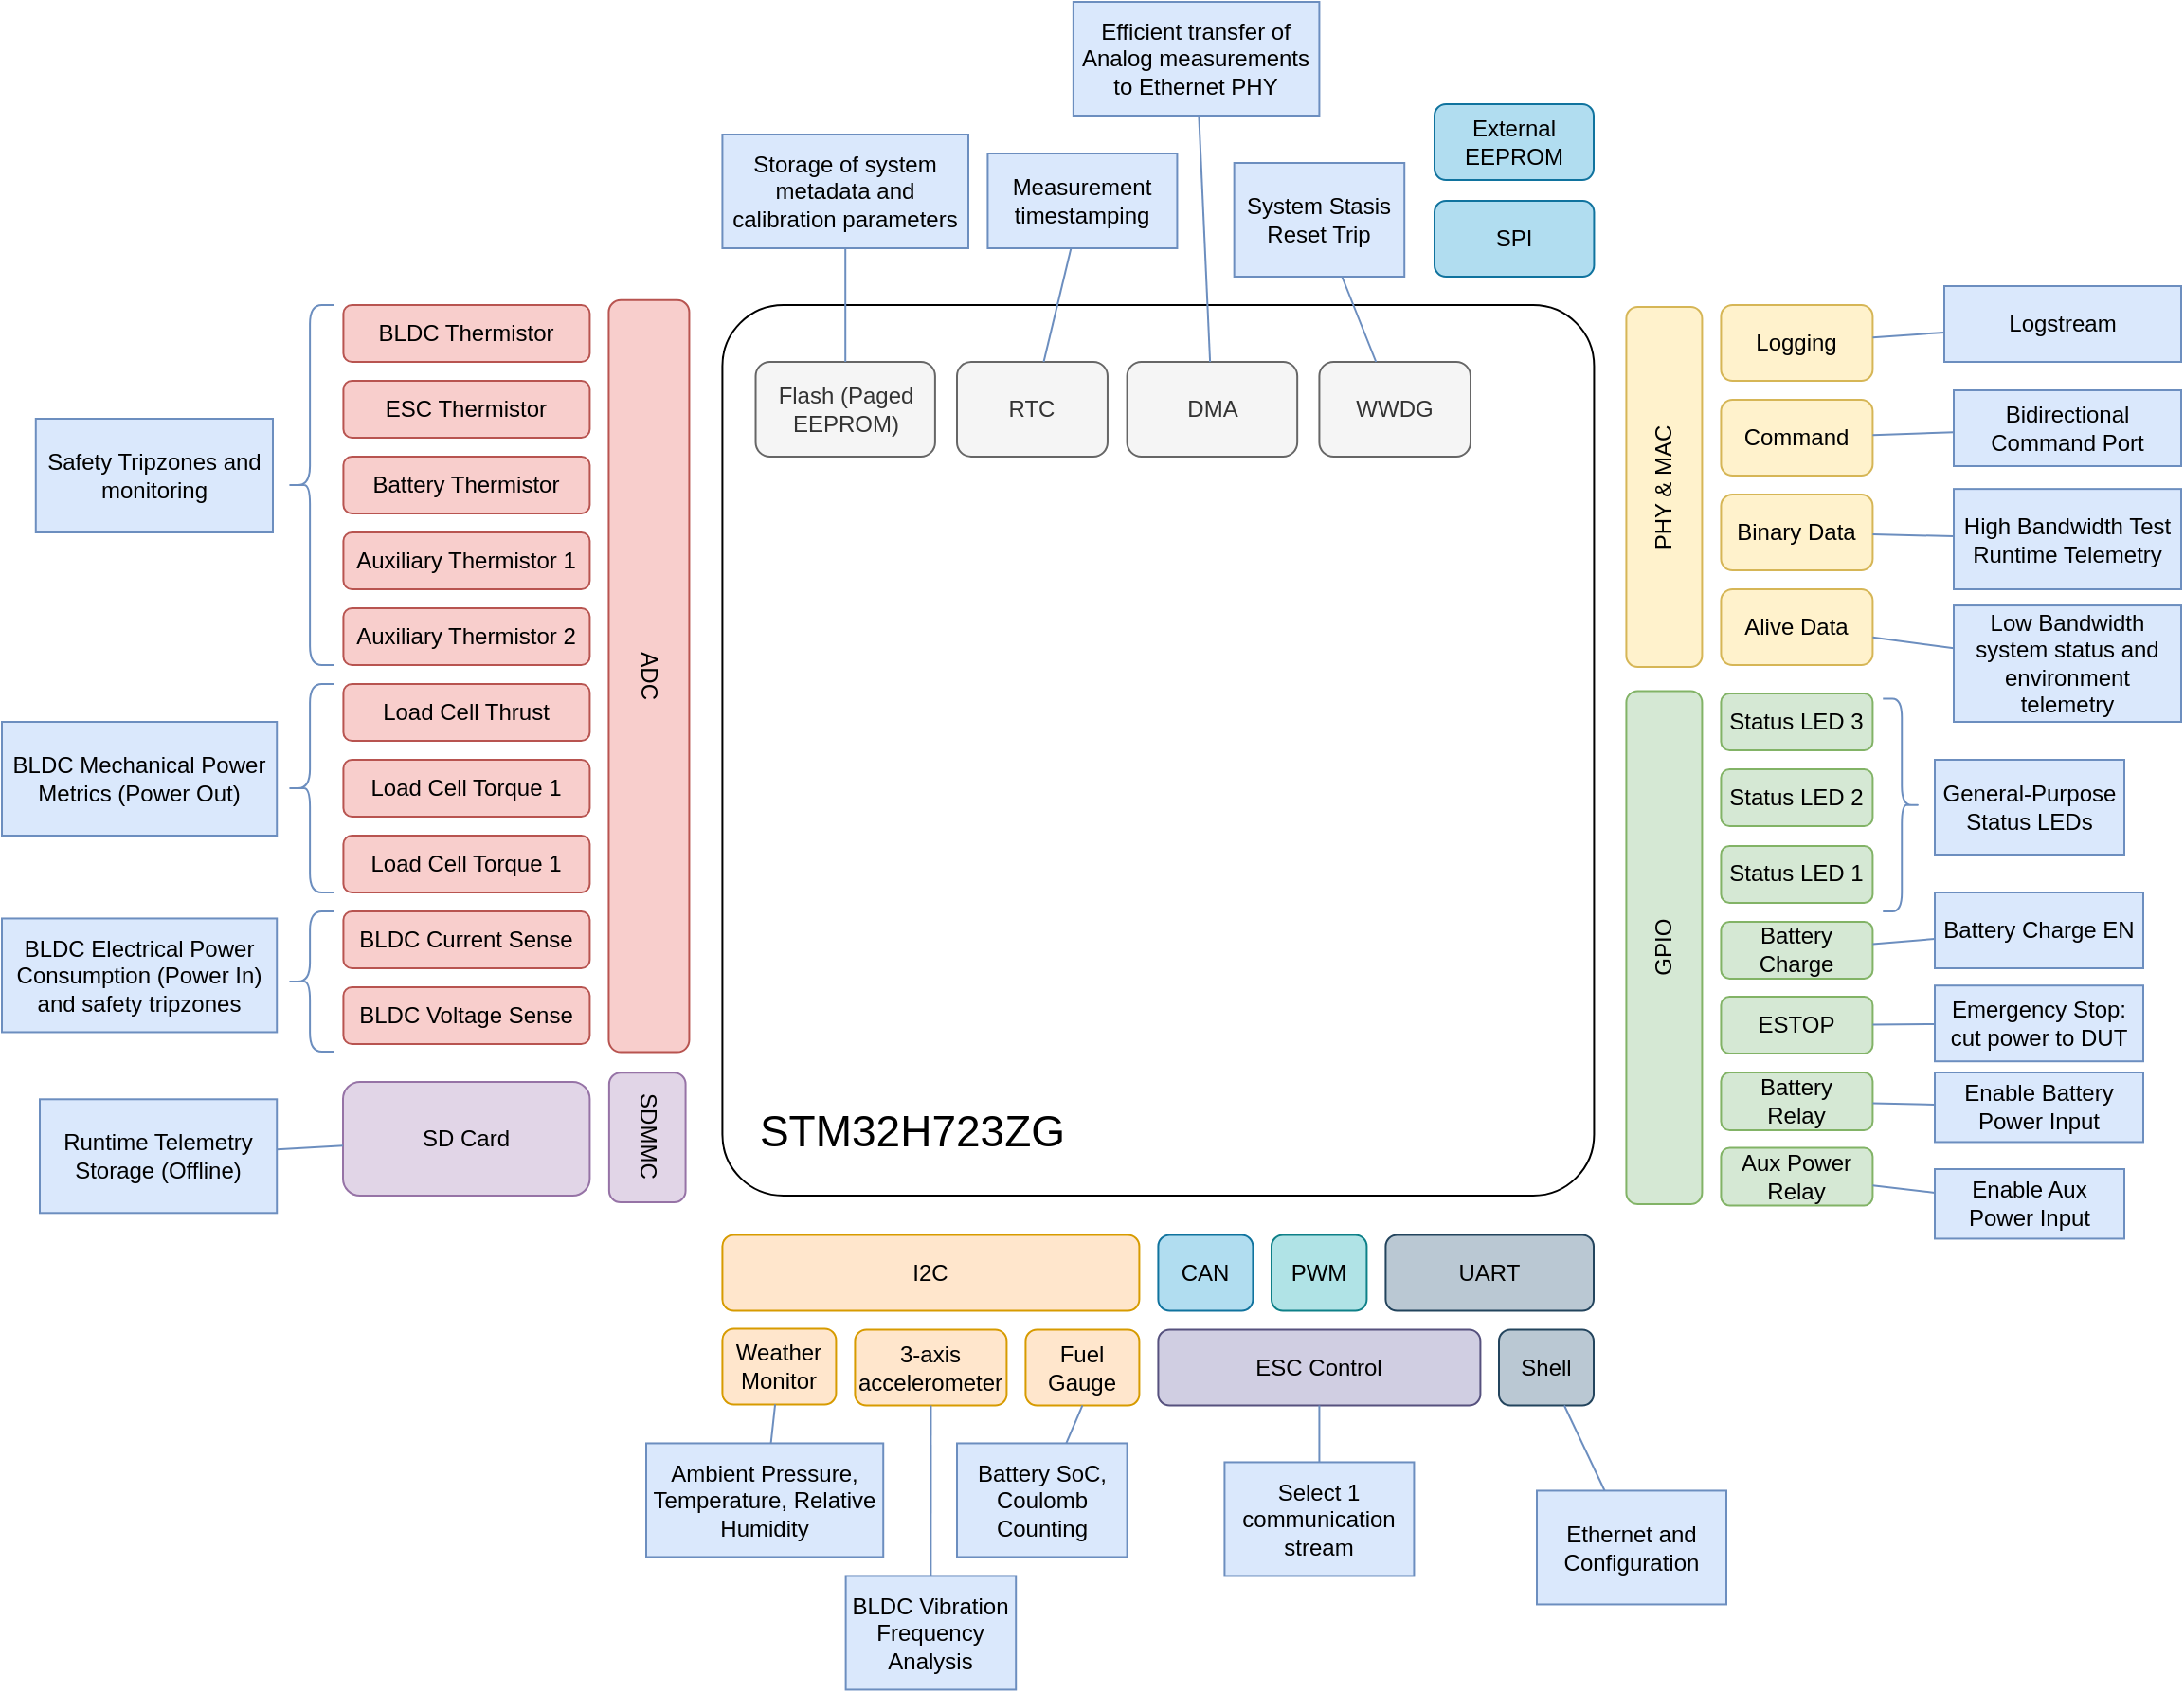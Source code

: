 <mxfile version="23.1.6" type="github">
  <diagram name="ページ1" id="HNU78MusErI2U60JnvWK">
    <mxGraphModel dx="980" dy="791" grid="0" gridSize="10" guides="1" tooltips="1" connect="1" arrows="1" fold="1" page="0" pageScale="1" pageWidth="827" pageHeight="1169" math="0" shadow="0">
      <root>
        <mxCell id="0" />
        <mxCell id="1" parent="0" />
        <mxCell id="qDNlZB1fkXfrT6SnmScM-1" value="" style="rounded=1;whiteSpace=wrap;html=1;arcSize=7;" parent="1" vertex="1">
          <mxGeometry x="610.21" y="300" width="460" height="470" as="geometry" />
        </mxCell>
        <mxCell id="qDNlZB1fkXfrT6SnmScM-2" value="ADC" style="rounded=1;whiteSpace=wrap;html=1;rotation=90;fillColor=#f8cecc;strokeColor=#b85450;" parent="1" vertex="1">
          <mxGeometry x="373" y="474.57" width="396.94" height="42.5" as="geometry" />
        </mxCell>
        <mxCell id="qDNlZB1fkXfrT6SnmScM-5" value="ESC Control" style="rounded=1;whiteSpace=wrap;html=1;fillColor=#d0cee2;strokeColor=#56517e;" parent="1" vertex="1">
          <mxGeometry x="840.21" y="840.73" width="170" height="40" as="geometry" />
        </mxCell>
        <mxCell id="qDNlZB1fkXfrT6SnmScM-6" value="CAN" style="rounded=1;whiteSpace=wrap;html=1;fillColor=#b1ddf0;strokeColor=#10739e;" parent="1" vertex="1">
          <mxGeometry x="840.21" y="790.73" width="50" height="40" as="geometry" />
        </mxCell>
        <mxCell id="qDNlZB1fkXfrT6SnmScM-7" value="PWM" style="rounded=1;whiteSpace=wrap;html=1;fillColor=#b0e3e6;strokeColor=#0e8088;" parent="1" vertex="1">
          <mxGeometry x="900" y="790.73" width="50.21" height="40" as="geometry" />
        </mxCell>
        <mxCell id="qDNlZB1fkXfrT6SnmScM-8" value="UART" style="rounded=1;whiteSpace=wrap;html=1;fillColor=#bac8d3;strokeColor=#23445d;" parent="1" vertex="1">
          <mxGeometry x="960.21" y="790.73" width="109.79" height="40" as="geometry" />
        </mxCell>
        <mxCell id="qDNlZB1fkXfrT6SnmScM-10" value="I2C" style="rounded=1;whiteSpace=wrap;html=1;rotation=0;fillColor=#ffe6cc;strokeColor=#d79b00;" parent="1" vertex="1">
          <mxGeometry x="610.21" y="790.73" width="220" height="40" as="geometry" />
        </mxCell>
        <mxCell id="qDNlZB1fkXfrT6SnmScM-19" value="PHY &amp;amp; MAC" style="rounded=1;whiteSpace=wrap;html=1;rotation=-90;fillColor=#fff2cc;strokeColor=#d6b656;" parent="1" vertex="1">
          <mxGeometry x="1012.21" y="376" width="190" height="40" as="geometry" />
        </mxCell>
        <mxCell id="qDNlZB1fkXfrT6SnmScM-13" value="ESC Thermistor" style="rounded=1;whiteSpace=wrap;html=1;fillColor=#f8cecc;strokeColor=#b85450;" parent="1" vertex="1">
          <mxGeometry x="410.21" y="340" width="130" height="30" as="geometry" />
        </mxCell>
        <mxCell id="qDNlZB1fkXfrT6SnmScM-15" value="BLDC Thermistor" style="rounded=1;whiteSpace=wrap;html=1;fillColor=#f8cecc;strokeColor=#b85450;" parent="1" vertex="1">
          <mxGeometry x="410.21" y="300" width="130" height="30" as="geometry" />
        </mxCell>
        <mxCell id="qDNlZB1fkXfrT6SnmScM-23" value="Battery Thermistor" style="rounded=1;whiteSpace=wrap;html=1;fillColor=#f8cecc;strokeColor=#b85450;" parent="1" vertex="1">
          <mxGeometry x="410.21" y="380" width="130" height="30" as="geometry" />
        </mxCell>
        <mxCell id="qDNlZB1fkXfrT6SnmScM-24" value="Weather Monitor" style="rounded=1;whiteSpace=wrap;html=1;fillColor=#ffe6cc;strokeColor=#d79b00;" parent="1" vertex="1">
          <mxGeometry x="610.21" y="840.23" width="60" height="40" as="geometry" />
        </mxCell>
        <mxCell id="qDNlZB1fkXfrT6SnmScM-25" value="Fuel Gauge" style="rounded=1;whiteSpace=wrap;html=1;fillColor=#ffe6cc;strokeColor=#d79b00;" parent="1" vertex="1">
          <mxGeometry x="770.21" y="840.73" width="60" height="40" as="geometry" />
        </mxCell>
        <mxCell id="qDNlZB1fkXfrT6SnmScM-26" value="Auxiliary Thermistor 1" style="rounded=1;whiteSpace=wrap;html=1;fillColor=#f8cecc;strokeColor=#b85450;" parent="1" vertex="1">
          <mxGeometry x="410.21" y="420" width="130" height="30" as="geometry" />
        </mxCell>
        <mxCell id="qDNlZB1fkXfrT6SnmScM-27" value="Auxiliary Thermistor 2" style="rounded=1;whiteSpace=wrap;html=1;fillColor=#f8cecc;strokeColor=#b85450;" parent="1" vertex="1">
          <mxGeometry x="410.21" y="460" width="130" height="30" as="geometry" />
        </mxCell>
        <mxCell id="qDNlZB1fkXfrT6SnmScM-28" value="Load Cell Thrust" style="rounded=1;whiteSpace=wrap;html=1;fillColor=#f8cecc;strokeColor=#b85450;" parent="1" vertex="1">
          <mxGeometry x="410.21" y="500" width="130" height="30" as="geometry" />
        </mxCell>
        <mxCell id="qDNlZB1fkXfrT6SnmScM-29" value="Load Cell Torque 1" style="rounded=1;whiteSpace=wrap;html=1;fillColor=#f8cecc;strokeColor=#b85450;" parent="1" vertex="1">
          <mxGeometry x="410.21" y="540" width="130" height="30" as="geometry" />
        </mxCell>
        <mxCell id="qDNlZB1fkXfrT6SnmScM-30" value="Load Cell Torque 1" style="rounded=1;whiteSpace=wrap;html=1;fillColor=#f8cecc;strokeColor=#b85450;" parent="1" vertex="1">
          <mxGeometry x="410.21" y="580" width="130" height="30" as="geometry" />
        </mxCell>
        <mxCell id="qDNlZB1fkXfrT6SnmScM-31" value="3-axis accelerometer" style="rounded=1;whiteSpace=wrap;html=1;fillColor=#ffe6cc;strokeColor=#d79b00;" parent="1" vertex="1">
          <mxGeometry x="680.21" y="840.73" width="80" height="40" as="geometry" />
        </mxCell>
        <mxCell id="qDNlZB1fkXfrT6SnmScM-33" value="Select 1 communication stream" style="rounded=0;whiteSpace=wrap;html=1;fillColor=#dae8fc;strokeColor=#6c8ebf;" parent="1" vertex="1">
          <mxGeometry x="875.21" y="910.73" width="100" height="60" as="geometry" />
        </mxCell>
        <mxCell id="qDNlZB1fkXfrT6SnmScM-34" value="" style="endArrow=none;html=1;rounded=0;fillColor=#dae8fc;strokeColor=#6c8ebf;" parent="1" source="qDNlZB1fkXfrT6SnmScM-5" target="qDNlZB1fkXfrT6SnmScM-33" edge="1">
          <mxGeometry width="50" height="50" relative="1" as="geometry">
            <mxPoint x="1070.21" y="765.73" as="sourcePoint" />
            <mxPoint x="1120.21" y="715.73" as="targetPoint" />
          </mxGeometry>
        </mxCell>
        <mxCell id="qDNlZB1fkXfrT6SnmScM-35" value="GPIO" style="rounded=1;whiteSpace=wrap;html=1;rotation=-90;fillColor=#d5e8d4;strokeColor=#82b366;" parent="1" vertex="1">
          <mxGeometry x="971.8" y="619.11" width="270.82" height="40" as="geometry" />
        </mxCell>
        <mxCell id="qDNlZB1fkXfrT6SnmScM-36" value="Battery Charge" style="rounded=1;whiteSpace=wrap;html=1;fillColor=#d5e8d4;strokeColor=#82b366;" parent="1" vertex="1">
          <mxGeometry x="1137.21" y="625.47" width="80" height="30" as="geometry" />
        </mxCell>
        <mxCell id="qDNlZB1fkXfrT6SnmScM-37" value="Status LED 1" style="rounded=1;whiteSpace=wrap;html=1;fillColor=#d5e8d4;strokeColor=#82b366;" parent="1" vertex="1">
          <mxGeometry x="1137.21" y="585.47" width="80" height="30" as="geometry" />
        </mxCell>
        <mxCell id="qDNlZB1fkXfrT6SnmScM-38" value="Status LED 2" style="rounded=1;whiteSpace=wrap;html=1;fillColor=#d5e8d4;strokeColor=#82b366;" parent="1" vertex="1">
          <mxGeometry x="1137.21" y="545" width="80" height="30" as="geometry" />
        </mxCell>
        <mxCell id="qDNlZB1fkXfrT6SnmScM-39" value="Status LED 3" style="rounded=1;whiteSpace=wrap;html=1;fillColor=#d5e8d4;strokeColor=#82b366;" parent="1" vertex="1">
          <mxGeometry x="1137.21" y="505" width="80" height="30" as="geometry" />
        </mxCell>
        <mxCell id="qDNlZB1fkXfrT6SnmScM-41" value="BLDC Current Sense" style="rounded=1;whiteSpace=wrap;html=1;fillColor=#f8cecc;strokeColor=#b85450;" parent="1" vertex="1">
          <mxGeometry x="410.21" y="620" width="130" height="30" as="geometry" />
        </mxCell>
        <mxCell id="qDNlZB1fkXfrT6SnmScM-42" value="BLDC Voltage Sense" style="rounded=1;whiteSpace=wrap;html=1;fillColor=#f8cecc;strokeColor=#b85450;" parent="1" vertex="1">
          <mxGeometry x="410.21" y="660" width="130" height="30" as="geometry" />
        </mxCell>
        <mxCell id="qDNlZB1fkXfrT6SnmScM-43" value="ESTOP" style="rounded=1;whiteSpace=wrap;html=1;fillColor=#d5e8d4;strokeColor=#82b366;" parent="1" vertex="1">
          <mxGeometry x="1137.21" y="665" width="80" height="30" as="geometry" />
        </mxCell>
        <mxCell id="qDNlZB1fkXfrT6SnmScM-44" value="Logging" style="rounded=1;whiteSpace=wrap;html=1;fillColor=#fff2cc;strokeColor=#d6b656;" parent="1" vertex="1">
          <mxGeometry x="1137.21" y="300" width="80" height="40" as="geometry" />
        </mxCell>
        <mxCell id="qDNlZB1fkXfrT6SnmScM-45" value="Command" style="rounded=1;whiteSpace=wrap;html=1;fillColor=#fff2cc;strokeColor=#d6b656;" parent="1" vertex="1">
          <mxGeometry x="1137.21" y="350" width="80" height="40" as="geometry" />
        </mxCell>
        <mxCell id="qDNlZB1fkXfrT6SnmScM-46" value="Binary Data" style="rounded=1;whiteSpace=wrap;html=1;fillColor=#fff2cc;strokeColor=#d6b656;" parent="1" vertex="1">
          <mxGeometry x="1137.21" y="400" width="80" height="40" as="geometry" />
        </mxCell>
        <mxCell id="qDNlZB1fkXfrT6SnmScM-47" value="Alive Data" style="rounded=1;whiteSpace=wrap;html=1;fillColor=#fff2cc;strokeColor=#d6b656;" parent="1" vertex="1">
          <mxGeometry x="1137.21" y="450" width="80" height="40" as="geometry" />
        </mxCell>
        <mxCell id="qDNlZB1fkXfrT6SnmScM-48" value="SDMMC" style="rounded=1;whiteSpace=wrap;html=1;rotation=90;fillColor=#e1d5e7;strokeColor=#9673a6;" parent="1" vertex="1">
          <mxGeometry x="536.4" y="719.15" width="68.43" height="40.34" as="geometry" />
        </mxCell>
        <mxCell id="qDNlZB1fkXfrT6SnmScM-49" value="SD Card" style="rounded=1;whiteSpace=wrap;html=1;rotation=0;fillColor=#e1d5e7;strokeColor=#9673a6;" parent="1" vertex="1">
          <mxGeometry x="410" y="710" width="130.21" height="60" as="geometry" />
        </mxCell>
        <mxCell id="qDNlZB1fkXfrT6SnmScM-50" value="Battery&lt;br&gt;Relay" style="rounded=1;whiteSpace=wrap;html=1;fillColor=#d5e8d4;strokeColor=#82b366;" parent="1" vertex="1">
          <mxGeometry x="1137.21" y="705" width="80" height="30.51" as="geometry" />
        </mxCell>
        <mxCell id="qDNlZB1fkXfrT6SnmScM-51" value="SPI" style="rounded=1;whiteSpace=wrap;html=1;rotation=0;fillColor=#b1ddf0;strokeColor=#10739e;" parent="1" vertex="1">
          <mxGeometry x="986" y="245" width="84.21" height="40" as="geometry" />
        </mxCell>
        <mxCell id="qDNlZB1fkXfrT6SnmScM-55" value="Shell" style="rounded=1;whiteSpace=wrap;html=1;fillColor=#bac8d3;strokeColor=#23445d;" parent="1" vertex="1">
          <mxGeometry x="1020" y="840.73" width="50" height="40" as="geometry" />
        </mxCell>
        <mxCell id="qDNlZB1fkXfrT6SnmScM-56" value="Ethernet and Configuration" style="rounded=0;whiteSpace=wrap;html=1;fillColor=#dae8fc;strokeColor=#6c8ebf;" parent="1" vertex="1">
          <mxGeometry x="1040" y="925.73" width="100" height="60" as="geometry" />
        </mxCell>
        <mxCell id="qDNlZB1fkXfrT6SnmScM-57" value="" style="endArrow=none;html=1;rounded=0;fillColor=#dae8fc;strokeColor=#6c8ebf;" parent="1" source="qDNlZB1fkXfrT6SnmScM-55" target="qDNlZB1fkXfrT6SnmScM-56" edge="1">
          <mxGeometry width="50" height="50" relative="1" as="geometry">
            <mxPoint x="1089.79" y="895.73" as="sourcePoint" />
            <mxPoint x="1285" y="730.73" as="targetPoint" />
          </mxGeometry>
        </mxCell>
        <mxCell id="qDNlZB1fkXfrT6SnmScM-58" value="Battery SoC, Coulomb Counting" style="rounded=0;whiteSpace=wrap;html=1;fillColor=#dae8fc;strokeColor=#6c8ebf;" parent="1" vertex="1">
          <mxGeometry x="734" y="900.73" width="89.79" height="60" as="geometry" />
        </mxCell>
        <mxCell id="qDNlZB1fkXfrT6SnmScM-59" value="" style="endArrow=none;html=1;rounded=0;fillColor=#dae8fc;strokeColor=#6c8ebf;exitX=0.5;exitY=1;exitDx=0;exitDy=0;" parent="1" source="qDNlZB1fkXfrT6SnmScM-25" target="qDNlZB1fkXfrT6SnmScM-58" edge="1">
          <mxGeometry width="50" height="50" relative="1" as="geometry">
            <mxPoint x="770" y="895.73" as="sourcePoint" />
            <mxPoint x="965" y="730.73" as="targetPoint" />
          </mxGeometry>
        </mxCell>
        <mxCell id="qDNlZB1fkXfrT6SnmScM-60" value="BLDC Vibration Frequency Analysis" style="rounded=0;whiteSpace=wrap;html=1;fillColor=#dae8fc;strokeColor=#6c8ebf;" parent="1" vertex="1">
          <mxGeometry x="675.31" y="970.73" width="89.79" height="60" as="geometry" />
        </mxCell>
        <mxCell id="qDNlZB1fkXfrT6SnmScM-61" value="" style="endArrow=none;html=1;rounded=0;fillColor=#dae8fc;strokeColor=#6c8ebf;" parent="1" source="qDNlZB1fkXfrT6SnmScM-31" target="qDNlZB1fkXfrT6SnmScM-60" edge="1">
          <mxGeometry width="50" height="50" relative="1" as="geometry">
            <mxPoint x="679.79" y="910.73" as="sourcePoint" />
            <mxPoint x="844.79" y="760.73" as="targetPoint" />
          </mxGeometry>
        </mxCell>
        <mxCell id="qDNlZB1fkXfrT6SnmScM-62" value="Ambient Pressure, Temperature, Relative Humidity" style="rounded=0;whiteSpace=wrap;html=1;fillColor=#dae8fc;strokeColor=#6c8ebf;" parent="1" vertex="1">
          <mxGeometry x="570" y="900.73" width="125.11" height="60" as="geometry" />
        </mxCell>
        <mxCell id="qDNlZB1fkXfrT6SnmScM-63" value="" style="endArrow=none;html=1;rounded=0;fillColor=#dae8fc;strokeColor=#6c8ebf;" parent="1" source="qDNlZB1fkXfrT6SnmScM-24" target="qDNlZB1fkXfrT6SnmScM-62" edge="1">
          <mxGeometry width="50" height="50" relative="1" as="geometry">
            <mxPoint x="810" y="890.73" as="sourcePoint" />
            <mxPoint x="802" y="910.73" as="targetPoint" />
          </mxGeometry>
        </mxCell>
        <mxCell id="qDNlZB1fkXfrT6SnmScM-64" value="Runtime Telemetry Storage (Offline)" style="rounded=0;whiteSpace=wrap;html=1;fillColor=#dae8fc;strokeColor=#6c8ebf;" parent="1" vertex="1">
          <mxGeometry x="250" y="719.15" width="125.11" height="60" as="geometry" />
        </mxCell>
        <mxCell id="qDNlZB1fkXfrT6SnmScM-65" value="" style="endArrow=none;html=1;rounded=0;fillColor=#dae8fc;strokeColor=#6c8ebf;" parent="1" source="qDNlZB1fkXfrT6SnmScM-49" target="qDNlZB1fkXfrT6SnmScM-64" edge="1">
          <mxGeometry width="50" height="50" relative="1" as="geometry">
            <mxPoint x="720" y="890" as="sourcePoint" />
            <mxPoint x="720" y="980" as="targetPoint" />
          </mxGeometry>
        </mxCell>
        <mxCell id="qDNlZB1fkXfrT6SnmScM-66" value="BLDC Electrical Power Consumption (Power In) and safety tripzones" style="rounded=0;whiteSpace=wrap;html=1;fillColor=#dae8fc;strokeColor=#6c8ebf;" parent="1" vertex="1">
          <mxGeometry x="230" y="623.73" width="145.11" height="60" as="geometry" />
        </mxCell>
        <mxCell id="qDNlZB1fkXfrT6SnmScM-67" value="BLDC Mechanical Power Metrics (Power Out)" style="rounded=0;whiteSpace=wrap;html=1;fillColor=#dae8fc;strokeColor=#6c8ebf;" parent="1" vertex="1">
          <mxGeometry x="230" y="520" width="145.11" height="60" as="geometry" />
        </mxCell>
        <mxCell id="qDNlZB1fkXfrT6SnmScM-68" value="" style="shape=curlyBracket;whiteSpace=wrap;html=1;rounded=1;labelPosition=left;verticalLabelPosition=middle;align=right;verticalAlign=middle;fillColor=#dae8fc;strokeColor=#6c8ebf;" parent="1" vertex="1">
          <mxGeometry x="380" y="620" width="25.11" height="74" as="geometry" />
        </mxCell>
        <mxCell id="qDNlZB1fkXfrT6SnmScM-69" value="" style="shape=curlyBracket;whiteSpace=wrap;html=1;rounded=1;labelPosition=left;verticalLabelPosition=middle;align=right;verticalAlign=middle;fillColor=#dae8fc;strokeColor=#6c8ebf;" parent="1" vertex="1">
          <mxGeometry x="380" y="500" width="25.11" height="110" as="geometry" />
        </mxCell>
        <mxCell id="qDNlZB1fkXfrT6SnmScM-70" value="Safety Tripzones and monitoring" style="rounded=0;whiteSpace=wrap;html=1;fillColor=#dae8fc;strokeColor=#6c8ebf;" parent="1" vertex="1">
          <mxGeometry x="247.89" y="360" width="125.11" height="60" as="geometry" />
        </mxCell>
        <mxCell id="qDNlZB1fkXfrT6SnmScM-71" value="" style="shape=curlyBracket;whiteSpace=wrap;html=1;rounded=1;labelPosition=left;verticalLabelPosition=middle;align=right;verticalAlign=middle;fillColor=#dae8fc;strokeColor=#6c8ebf;" parent="1" vertex="1">
          <mxGeometry x="380" y="300" width="25.11" height="190" as="geometry" />
        </mxCell>
        <mxCell id="qDNlZB1fkXfrT6SnmScM-73" value="Logstream" style="rounded=0;whiteSpace=wrap;html=1;fillColor=#dae8fc;strokeColor=#6c8ebf;" parent="1" vertex="1">
          <mxGeometry x="1255" y="290" width="125" height="40" as="geometry" />
        </mxCell>
        <mxCell id="qDNlZB1fkXfrT6SnmScM-75" value="" style="endArrow=none;html=1;rounded=0;fillColor=#dae8fc;strokeColor=#6c8ebf;" parent="1" source="qDNlZB1fkXfrT6SnmScM-44" target="qDNlZB1fkXfrT6SnmScM-73" edge="1">
          <mxGeometry width="50" height="50" relative="1" as="geometry">
            <mxPoint x="1055" y="225" as="sourcePoint" />
            <mxPoint x="1062" y="200" as="targetPoint" />
          </mxGeometry>
        </mxCell>
        <mxCell id="qDNlZB1fkXfrT6SnmScM-76" value="Bidirectional Command Port" style="rounded=0;whiteSpace=wrap;html=1;fillColor=#dae8fc;strokeColor=#6c8ebf;" parent="1" vertex="1">
          <mxGeometry x="1260" y="345" width="120" height="40" as="geometry" />
        </mxCell>
        <mxCell id="qDNlZB1fkXfrT6SnmScM-77" value="" style="endArrow=none;html=1;rounded=0;fillColor=#dae8fc;strokeColor=#6c8ebf;" parent="1" source="qDNlZB1fkXfrT6SnmScM-45" target="qDNlZB1fkXfrT6SnmScM-76" edge="1">
          <mxGeometry width="50" height="50" relative="1" as="geometry">
            <mxPoint x="1227" y="327" as="sourcePoint" />
            <mxPoint x="1280" y="324" as="targetPoint" />
          </mxGeometry>
        </mxCell>
        <mxCell id="qDNlZB1fkXfrT6SnmScM-78" value="High Bandwidth Test Runtime Telemetry" style="rounded=0;whiteSpace=wrap;html=1;fillColor=#dae8fc;strokeColor=#6c8ebf;" parent="1" vertex="1">
          <mxGeometry x="1260" y="397.07" width="120" height="52.93" as="geometry" />
        </mxCell>
        <mxCell id="qDNlZB1fkXfrT6SnmScM-79" value="" style="endArrow=none;html=1;rounded=0;fillColor=#dae8fc;strokeColor=#6c8ebf;" parent="1" source="qDNlZB1fkXfrT6SnmScM-46" target="qDNlZB1fkXfrT6SnmScM-78" edge="1">
          <mxGeometry width="50" height="50" relative="1" as="geometry">
            <mxPoint x="1227" y="383" as="sourcePoint" />
            <mxPoint x="1280" y="386" as="targetPoint" />
          </mxGeometry>
        </mxCell>
        <mxCell id="qDNlZB1fkXfrT6SnmScM-80" value="Low Bandwidth system status and environment telemetry" style="rounded=0;whiteSpace=wrap;html=1;fillColor=#dae8fc;strokeColor=#6c8ebf;" parent="1" vertex="1">
          <mxGeometry x="1260" y="458.53" width="120" height="61.47" as="geometry" />
        </mxCell>
        <mxCell id="qDNlZB1fkXfrT6SnmScM-81" value="" style="endArrow=none;html=1;rounded=0;fillColor=#dae8fc;strokeColor=#6c8ebf;" parent="1" source="qDNlZB1fkXfrT6SnmScM-47" target="qDNlZB1fkXfrT6SnmScM-80" edge="1">
          <mxGeometry width="50" height="50" relative="1" as="geometry">
            <mxPoint x="1227" y="431" as="sourcePoint" />
            <mxPoint x="1290" y="432" as="targetPoint" />
          </mxGeometry>
        </mxCell>
        <mxCell id="qDNlZB1fkXfrT6SnmScM-82" value="Enable Battery Power Input" style="rounded=0;whiteSpace=wrap;html=1;fillColor=#dae8fc;strokeColor=#6c8ebf;" parent="1" vertex="1">
          <mxGeometry x="1250" y="705" width="110" height="36.73" as="geometry" />
        </mxCell>
        <mxCell id="qDNlZB1fkXfrT6SnmScM-83" value="" style="endArrow=none;html=1;rounded=0;fillColor=#dae8fc;strokeColor=#6c8ebf;" parent="1" source="qDNlZB1fkXfrT6SnmScM-50" target="qDNlZB1fkXfrT6SnmScM-82" edge="1">
          <mxGeometry width="50" height="50" relative="1" as="geometry">
            <mxPoint x="1227" y="514" as="sourcePoint" />
            <mxPoint x="1270" y="518" as="targetPoint" />
          </mxGeometry>
        </mxCell>
        <mxCell id="qDNlZB1fkXfrT6SnmScM-84" value="Aux Power Relay" style="rounded=1;whiteSpace=wrap;html=1;fillColor=#d5e8d4;strokeColor=#82b366;" parent="1" vertex="1">
          <mxGeometry x="1137.21" y="744.74" width="80" height="30.51" as="geometry" />
        </mxCell>
        <mxCell id="qDNlZB1fkXfrT6SnmScM-85" value="Enable Aux Power Input" style="rounded=0;whiteSpace=wrap;html=1;fillColor=#dae8fc;strokeColor=#6c8ebf;" parent="1" vertex="1">
          <mxGeometry x="1250" y="756" width="100" height="36.73" as="geometry" />
        </mxCell>
        <mxCell id="qDNlZB1fkXfrT6SnmScM-86" value="" style="endArrow=none;html=1;rounded=0;fillColor=#dae8fc;strokeColor=#6c8ebf;" parent="1" source="qDNlZB1fkXfrT6SnmScM-84" target="qDNlZB1fkXfrT6SnmScM-85" edge="1">
          <mxGeometry width="50" height="50" relative="1" as="geometry">
            <mxPoint x="1227" y="730" as="sourcePoint" />
            <mxPoint x="1280" y="730" as="targetPoint" />
          </mxGeometry>
        </mxCell>
        <mxCell id="qDNlZB1fkXfrT6SnmScM-87" value="Emergency Stop: cut power to DUT" style="rounded=0;whiteSpace=wrap;html=1;fillColor=#dae8fc;strokeColor=#6c8ebf;" parent="1" vertex="1">
          <mxGeometry x="1250" y="659.11" width="110" height="40" as="geometry" />
        </mxCell>
        <mxCell id="qDNlZB1fkXfrT6SnmScM-88" value="" style="endArrow=none;html=1;rounded=0;fillColor=#dae8fc;strokeColor=#6c8ebf;" parent="1" source="qDNlZB1fkXfrT6SnmScM-43" target="qDNlZB1fkXfrT6SnmScM-87" edge="1">
          <mxGeometry width="50" height="50" relative="1" as="geometry">
            <mxPoint x="1227" y="730" as="sourcePoint" />
            <mxPoint x="1280" y="730" as="targetPoint" />
          </mxGeometry>
        </mxCell>
        <mxCell id="qDNlZB1fkXfrT6SnmScM-89" value="Battery Charge EN" style="rounded=0;whiteSpace=wrap;html=1;fillColor=#dae8fc;strokeColor=#6c8ebf;" parent="1" vertex="1">
          <mxGeometry x="1250" y="610" width="110" height="40" as="geometry" />
        </mxCell>
        <mxCell id="qDNlZB1fkXfrT6SnmScM-90" value="" style="endArrow=none;html=1;rounded=0;fillColor=#dae8fc;strokeColor=#6c8ebf;" parent="1" source="qDNlZB1fkXfrT6SnmScM-36" target="qDNlZB1fkXfrT6SnmScM-89" edge="1">
          <mxGeometry width="50" height="50" relative="1" as="geometry">
            <mxPoint x="1260" y="619.53" as="sourcePoint" />
            <mxPoint x="1323" y="669.53" as="targetPoint" />
          </mxGeometry>
        </mxCell>
        <mxCell id="qDNlZB1fkXfrT6SnmScM-91" value="" style="shape=curlyBracket;whiteSpace=wrap;html=1;rounded=1;flipH=1;labelPosition=right;verticalLabelPosition=middle;align=left;verticalAlign=middle;fillColor=#dae8fc;strokeColor=#6c8ebf;" parent="1" vertex="1">
          <mxGeometry x="1222.62" y="507.72" width="20" height="112.28" as="geometry" />
        </mxCell>
        <mxCell id="qDNlZB1fkXfrT6SnmScM-93" value="General-Purpose Status LEDs" style="rounded=0;whiteSpace=wrap;html=1;fillColor=#dae8fc;strokeColor=#6c8ebf;" parent="1" vertex="1">
          <mxGeometry x="1250" y="540" width="100" height="50" as="geometry" />
        </mxCell>
        <mxCell id="qDNlZB1fkXfrT6SnmScM-95" value="WWDG" style="rounded=1;whiteSpace=wrap;html=1;fillColor=#f5f5f5;strokeColor=#666666;fontColor=#333333;" parent="1" vertex="1">
          <mxGeometry x="925.21" y="330" width="79.79" height="50" as="geometry" />
        </mxCell>
        <mxCell id="qDNlZB1fkXfrT6SnmScM-96" value="DMA" style="rounded=1;whiteSpace=wrap;html=1;fillColor=#f5f5f5;strokeColor=#666666;fontColor=#333333;" parent="1" vertex="1">
          <mxGeometry x="823.79" y="330" width="89.79" height="50" as="geometry" />
        </mxCell>
        <mxCell id="qDNlZB1fkXfrT6SnmScM-97" value="Flash (Paged EEPROM)" style="rounded=1;whiteSpace=wrap;html=1;fillColor=#f5f5f5;strokeColor=#666666;fontColor=#333333;" parent="1" vertex="1">
          <mxGeometry x="627.76" y="330" width="94.69" height="50" as="geometry" />
        </mxCell>
        <mxCell id="qDNlZB1fkXfrT6SnmScM-100" value="STM32H723ZG" style="text;html=1;align=center;verticalAlign=middle;resizable=0;points=[];autosize=1;strokeColor=none;fillColor=none;fontSize=23;" parent="1" vertex="1">
          <mxGeometry x="620" y="716" width="180" height="40" as="geometry" />
        </mxCell>
        <mxCell id="qDNlZB1fkXfrT6SnmScM-101" value="Storage of system metadata and calibration parameters" style="rounded=0;whiteSpace=wrap;html=1;fillColor=#dae8fc;strokeColor=#6c8ebf;" parent="1" vertex="1">
          <mxGeometry x="610.21" y="210" width="129.79" height="60" as="geometry" />
        </mxCell>
        <mxCell id="qDNlZB1fkXfrT6SnmScM-102" value="" style="endArrow=none;html=1;rounded=0;fillColor=#dae8fc;strokeColor=#6c8ebf;" parent="1" source="qDNlZB1fkXfrT6SnmScM-101" target="qDNlZB1fkXfrT6SnmScM-97" edge="1">
          <mxGeometry width="50" height="50" relative="1" as="geometry">
            <mxPoint x="420" y="754" as="sourcePoint" />
            <mxPoint x="385" y="756" as="targetPoint" />
          </mxGeometry>
        </mxCell>
        <mxCell id="qDNlZB1fkXfrT6SnmScM-103" value="Efficient transfer of Analog measurements to Ethernet PHY" style="rounded=0;whiteSpace=wrap;html=1;fillColor=#dae8fc;strokeColor=#6c8ebf;" parent="1" vertex="1">
          <mxGeometry x="795.42" y="140" width="129.79" height="60" as="geometry" />
        </mxCell>
        <mxCell id="qDNlZB1fkXfrT6SnmScM-104" value="" style="endArrow=none;html=1;rounded=0;fillColor=#dae8fc;strokeColor=#6c8ebf;" parent="1" source="qDNlZB1fkXfrT6SnmScM-103" target="qDNlZB1fkXfrT6SnmScM-96" edge="1">
          <mxGeometry width="50" height="50" relative="1" as="geometry">
            <mxPoint x="585.1" y="724" as="sourcePoint" />
            <mxPoint x="877.1" y="300" as="targetPoint" />
          </mxGeometry>
        </mxCell>
        <mxCell id="qDNlZB1fkXfrT6SnmScM-105" value="System Stasis Reset Trip" style="rounded=0;whiteSpace=wrap;html=1;fillColor=#dae8fc;strokeColor=#6c8ebf;" parent="1" vertex="1">
          <mxGeometry x="880.32" y="225" width="89.79" height="60" as="geometry" />
        </mxCell>
        <mxCell id="qDNlZB1fkXfrT6SnmScM-107" value="" style="endArrow=none;html=1;rounded=0;fillColor=#dae8fc;strokeColor=#6c8ebf;" parent="1" source="qDNlZB1fkXfrT6SnmScM-105" target="qDNlZB1fkXfrT6SnmScM-95" edge="1">
          <mxGeometry width="50" height="50" relative="1" as="geometry">
            <mxPoint x="846" y="280" as="sourcePoint" />
            <mxPoint x="866" y="340" as="targetPoint" />
          </mxGeometry>
        </mxCell>
        <mxCell id="qDNlZB1fkXfrT6SnmScM-108" value="RTC" style="rounded=1;whiteSpace=wrap;html=1;fillColor=#f5f5f5;strokeColor=#666666;fontColor=#333333;" parent="1" vertex="1">
          <mxGeometry x="734" y="330" width="79.48" height="50" as="geometry" />
        </mxCell>
        <mxCell id="qDNlZB1fkXfrT6SnmScM-109" value="Measurement timestamping" style="rounded=0;whiteSpace=wrap;html=1;fillColor=#dae8fc;strokeColor=#6c8ebf;" parent="1" vertex="1">
          <mxGeometry x="750.21" y="220" width="100" height="50" as="geometry" />
        </mxCell>
        <mxCell id="qDNlZB1fkXfrT6SnmScM-110" value="" style="endArrow=none;html=1;rounded=0;fillColor=#dae8fc;strokeColor=#6c8ebf;" parent="1" source="qDNlZB1fkXfrT6SnmScM-109" target="qDNlZB1fkXfrT6SnmScM-108" edge="1">
          <mxGeometry width="50" height="50" relative="1" as="geometry">
            <mxPoint x="685" y="280" as="sourcePoint" />
            <mxPoint x="685" y="340" as="targetPoint" />
          </mxGeometry>
        </mxCell>
        <mxCell id="nCzB0HQsEZKGdOziy_q9-1" value="External&lt;br&gt;EEPROM" style="rounded=1;whiteSpace=wrap;html=1;fillColor=#b1ddf0;strokeColor=#10739e;" vertex="1" parent="1">
          <mxGeometry x="986" y="194" width="84" height="40" as="geometry" />
        </mxCell>
      </root>
    </mxGraphModel>
  </diagram>
</mxfile>
